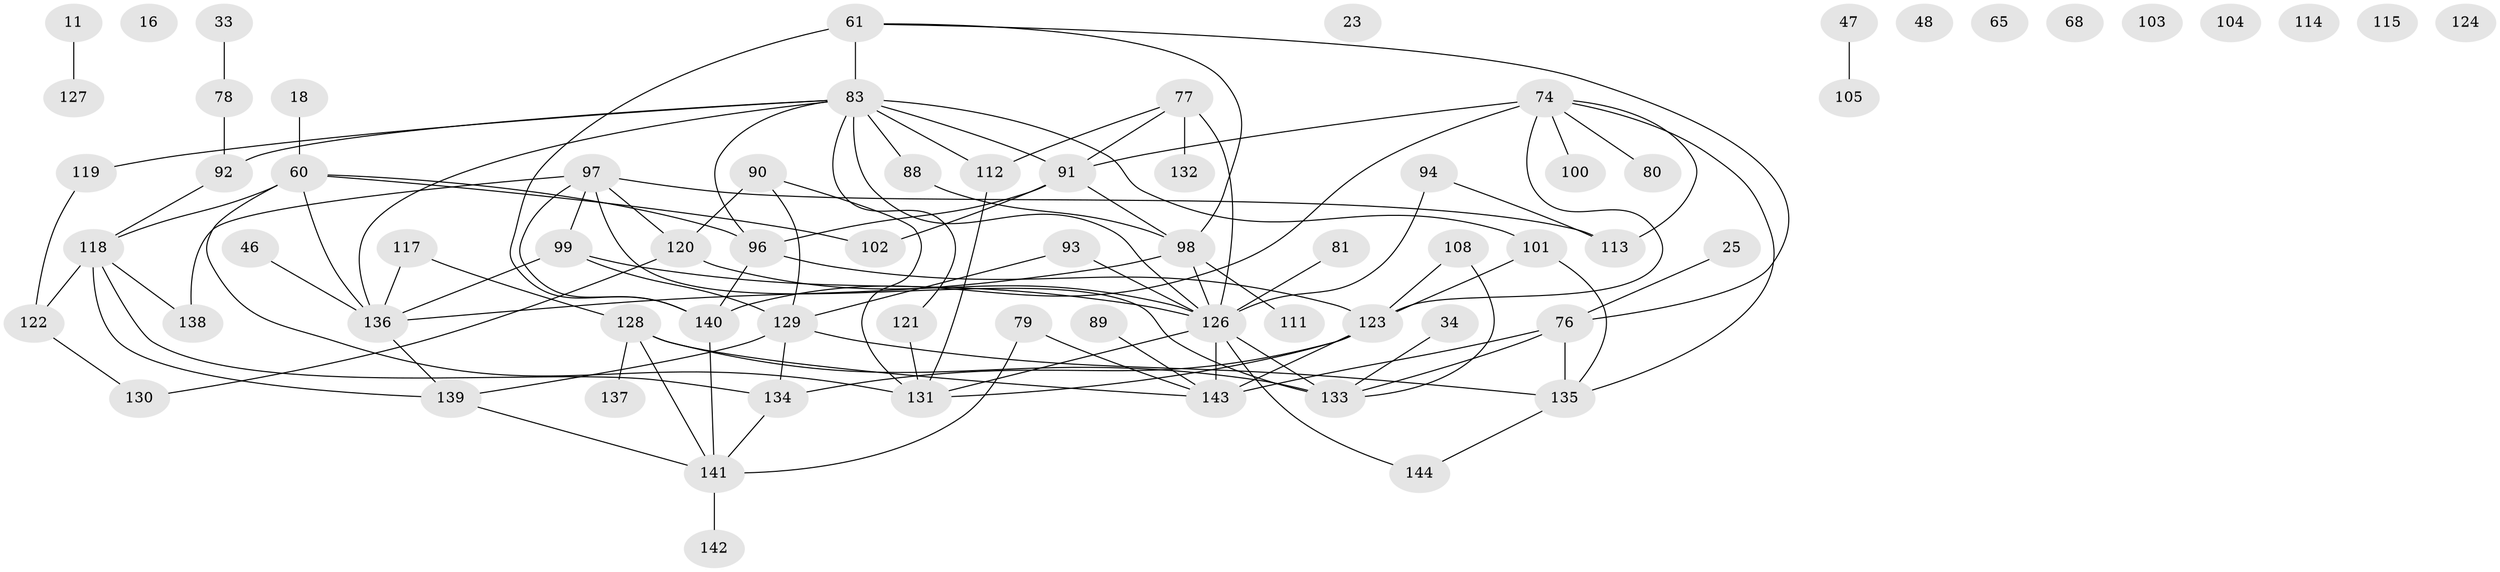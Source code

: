 // original degree distribution, {4: 0.10416666666666667, 3: 0.2777777777777778, 2: 0.18055555555555555, 1: 0.2152777777777778, 5: 0.08333333333333333, 7: 0.034722222222222224, 0: 0.06944444444444445, 6: 0.034722222222222224}
// Generated by graph-tools (version 1.1) at 2025/39/03/09/25 04:39:58]
// undirected, 72 vertices, 107 edges
graph export_dot {
graph [start="1"]
  node [color=gray90,style=filled];
  11;
  16;
  18;
  23;
  25;
  33;
  34;
  46;
  47;
  48;
  60 [super="+29"];
  61 [super="+3+27"];
  65;
  68;
  74 [super="+55"];
  76;
  77;
  78;
  79 [super="+57+59"];
  80;
  81;
  83 [super="+35+41+58+72"];
  88;
  89;
  90 [super="+82"];
  91 [super="+52"];
  92;
  93 [super="+73"];
  94 [super="+40"];
  96 [super="+84"];
  97 [super="+64"];
  98 [super="+6+17"];
  99;
  100;
  101 [super="+69+66"];
  102;
  103;
  104;
  105;
  108;
  111;
  112 [super="+62"];
  113 [super="+75"];
  114;
  115;
  117 [super="+71"];
  118 [super="+116+21"];
  119;
  120 [super="+49+51"];
  121 [super="+8"];
  122;
  123 [super="+28+95"];
  124;
  126 [super="+37+43+107"];
  127;
  128 [super="+44"];
  129 [super="+87+42"];
  130;
  131 [super="+1+109+110"];
  132;
  133 [super="+86"];
  134 [super="+10"];
  135 [super="+63"];
  136 [super="+106"];
  137;
  138;
  139 [super="+85"];
  140 [super="+9+20+70"];
  141;
  142;
  143 [super="+125+54"];
  144 [super="+22"];
  11 -- 127;
  18 -- 60;
  25 -- 76;
  33 -- 78;
  34 -- 133;
  46 -- 136;
  47 -- 105;
  60 -- 102;
  60 -- 136 [weight=2];
  60 -- 131;
  60 -- 118;
  60 -- 96;
  61 -- 76;
  61 -- 140;
  61 -- 98;
  61 -- 83 [weight=2];
  74 -- 100;
  74 -- 80;
  74 -- 113;
  74 -- 123;
  74 -- 140;
  74 -- 91 [weight=2];
  74 -- 135;
  76 -- 143 [weight=2];
  76 -- 133;
  76 -- 135;
  77 -- 132;
  77 -- 126 [weight=2];
  77 -- 112;
  77 -- 91;
  78 -- 92;
  79 -- 143;
  79 -- 141;
  81 -- 126;
  83 -- 96 [weight=2];
  83 -- 92 [weight=2];
  83 -- 126;
  83 -- 119;
  83 -- 112 [weight=2];
  83 -- 91 [weight=2];
  83 -- 88;
  83 -- 136;
  83 -- 121;
  83 -- 101;
  88 -- 98;
  89 -- 143;
  90 -- 120;
  90 -- 129;
  90 -- 131;
  91 -- 98;
  91 -- 96;
  91 -- 102;
  92 -- 118;
  93 -- 126;
  93 -- 129;
  94 -- 113;
  94 -- 126;
  96 -- 123 [weight=2];
  96 -- 140;
  97 -- 120;
  97 -- 133;
  97 -- 140;
  97 -- 138;
  97 -- 99;
  97 -- 113;
  98 -- 136;
  98 -- 111;
  98 -- 126 [weight=2];
  99 -- 129;
  99 -- 136;
  99 -- 126;
  101 -- 123;
  101 -- 135;
  108 -- 123;
  108 -- 133;
  112 -- 131;
  117 -- 128;
  117 -- 136;
  118 -- 134;
  118 -- 122;
  118 -- 138;
  118 -- 139;
  119 -- 122;
  120 -- 130;
  120 -- 126;
  121 -- 131 [weight=2];
  122 -- 130;
  123 -- 131;
  123 -- 134;
  123 -- 143;
  126 -- 131 [weight=2];
  126 -- 144;
  126 -- 133 [weight=2];
  126 -- 143 [weight=2];
  128 -- 133;
  128 -- 137;
  128 -- 141;
  128 -- 143;
  129 -- 134;
  129 -- 135;
  129 -- 139;
  134 -- 141;
  135 -- 144;
  136 -- 139;
  139 -- 141;
  140 -- 141;
  141 -- 142;
}
